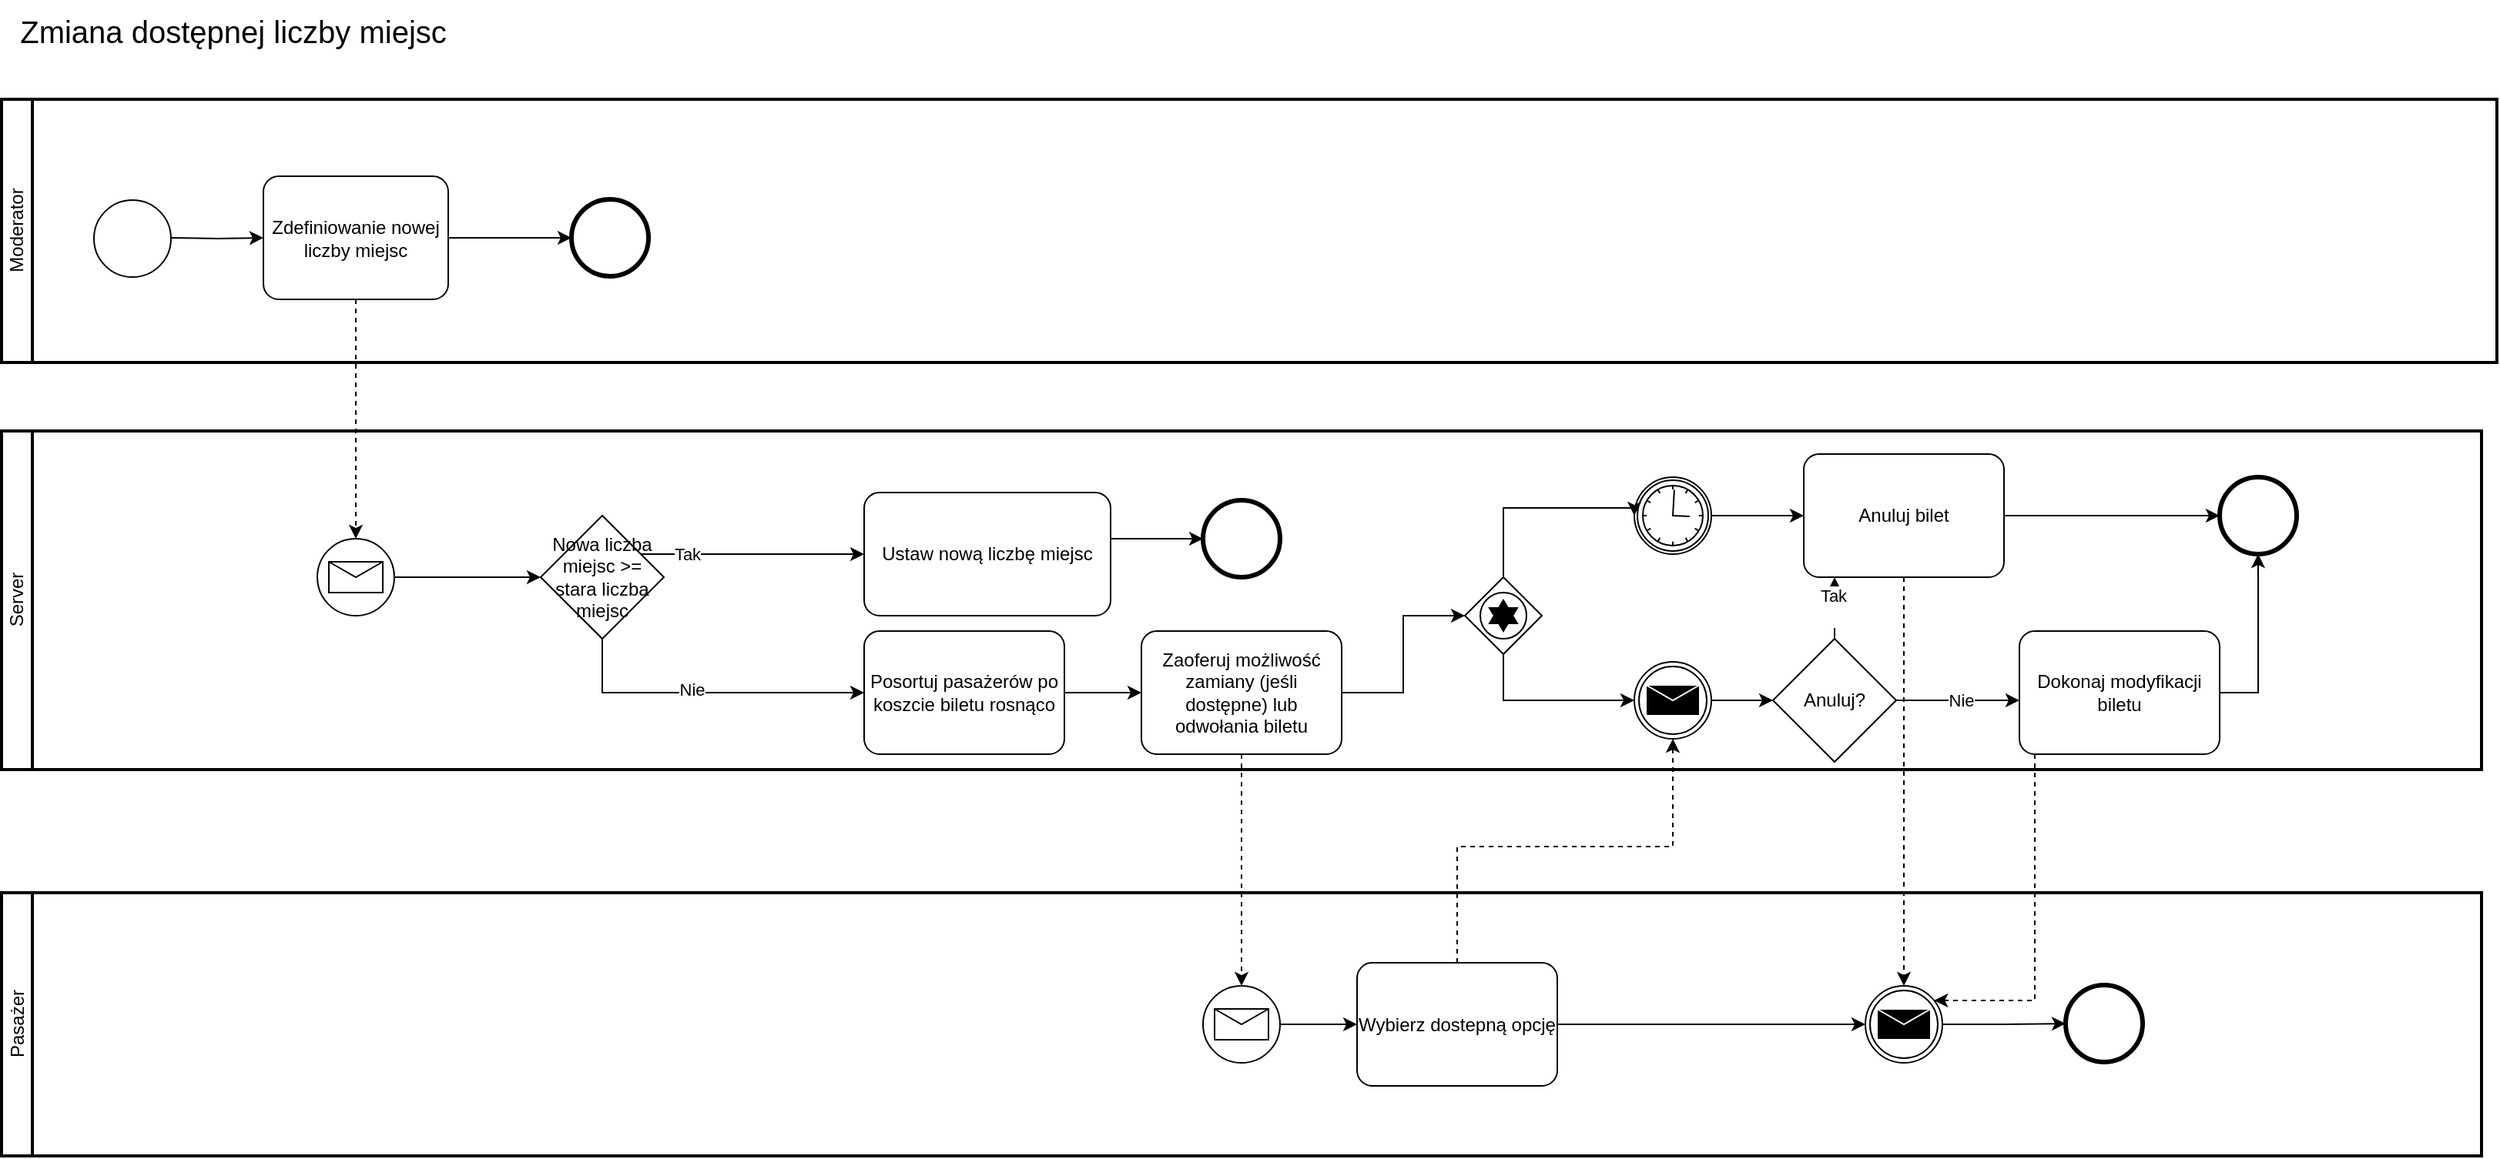 <mxfile version="24.0.7" type="device">
  <diagram name="Page-1" id="2a216829-ef6e-dabb-86c1-c78162f3ba2b">
    <mxGraphModel dx="2231" dy="1219" grid="1" gridSize="10" guides="1" tooltips="1" connect="1" arrows="1" fold="1" page="1" pageScale="1" pageWidth="850" pageHeight="1100" background="none" math="0" shadow="0">
      <root>
        <mxCell id="0" />
        <mxCell id="1" parent="0" />
        <mxCell id="paOFy_psLyj11XpTuuCn-1" value="Moderator" style="swimlane;html=1;startSize=20;fontStyle=0;collapsible=0;horizontal=0;swimlaneLine=1;swimlaneFillColor=#ffffff;strokeWidth=2;" vertex="1" parent="1">
          <mxGeometry x="70" y="994.5" width="1620" height="171" as="geometry" />
        </mxCell>
        <mxCell id="paOFy_psLyj11XpTuuCn-3" value="Zdefiniowanie nowej liczby miejsc" style="points=[[0.25,0,0],[0.5,0,0],[0.75,0,0],[1,0.25,0],[1,0.5,0],[1,0.75,0],[0.75,1,0],[0.5,1,0],[0.25,1,0],[0,0.75,0],[0,0.5,0],[0,0.25,0]];shape=mxgraph.bpmn.task;whiteSpace=wrap;rectStyle=rounded;size=10;taskMarker=abstract;fontSize=12;" vertex="1" parent="paOFy_psLyj11XpTuuCn-1">
          <mxGeometry x="170" y="50" width="120" height="80" as="geometry" />
        </mxCell>
        <mxCell id="paOFy_psLyj11XpTuuCn-6" style="edgeStyle=orthogonalEdgeStyle;rounded=0;orthogonalLoop=1;jettySize=auto;html=1;entryX=0;entryY=0.5;entryDx=0;entryDy=0;entryPerimeter=0;" edge="1" parent="paOFy_psLyj11XpTuuCn-1" target="paOFy_psLyj11XpTuuCn-3">
          <mxGeometry relative="1" as="geometry">
            <mxPoint x="110" y="90" as="sourcePoint" />
          </mxGeometry>
        </mxCell>
        <mxCell id="paOFy_psLyj11XpTuuCn-74" value="" style="points=[[0.145,0.145,0],[0.5,0,0],[0.855,0.145,0],[1,0.5,0],[0.855,0.855,0],[0.5,1,0],[0.145,0.855,0],[0,0.5,0]];shape=mxgraph.bpmn.event;html=1;verticalLabelPosition=bottom;labelBackgroundColor=#ffffff;verticalAlign=top;align=center;perimeter=ellipsePerimeter;outlineConnect=0;aspect=fixed;outline=standard;symbol=general;" vertex="1" parent="paOFy_psLyj11XpTuuCn-1">
          <mxGeometry x="60" y="65.5" width="50" height="50" as="geometry" />
        </mxCell>
        <mxCell id="paOFy_psLyj11XpTuuCn-130" value="" style="points=[[0.145,0.145,0],[0.5,0,0],[0.855,0.145,0],[1,0.5,0],[0.855,0.855,0],[0.5,1,0],[0.145,0.855,0],[0,0.5,0]];shape=mxgraph.bpmn.event;html=1;verticalLabelPosition=bottom;labelBackgroundColor=#ffffff;verticalAlign=top;align=center;perimeter=ellipsePerimeter;outlineConnect=0;aspect=fixed;outline=end;symbol=terminate2;" vertex="1" parent="paOFy_psLyj11XpTuuCn-1">
          <mxGeometry x="370" y="65" width="50" height="50" as="geometry" />
        </mxCell>
        <mxCell id="paOFy_psLyj11XpTuuCn-131" style="edgeStyle=orthogonalEdgeStyle;rounded=0;orthogonalLoop=1;jettySize=auto;html=1;entryX=0;entryY=0.5;entryDx=0;entryDy=0;entryPerimeter=0;" edge="1" parent="paOFy_psLyj11XpTuuCn-1" source="paOFy_psLyj11XpTuuCn-3" target="paOFy_psLyj11XpTuuCn-130">
          <mxGeometry relative="1" as="geometry" />
        </mxCell>
        <mxCell id="paOFy_psLyj11XpTuuCn-7" value="&lt;span style=&quot;font-size: 20px;&quot;&gt;Zmiana dostępnej liczby miejsc&lt;/span&gt;" style="text;html=1;align=center;verticalAlign=middle;resizable=0;points=[];autosize=1;strokeColor=none;fillColor=none;" vertex="1" parent="1">
          <mxGeometry x="70" y="930" width="300" height="40" as="geometry" />
        </mxCell>
        <mxCell id="paOFy_psLyj11XpTuuCn-8" value="Server" style="swimlane;html=1;startSize=20;fontStyle=0;collapsible=0;horizontal=0;swimlaneLine=1;swimlaneFillColor=#ffffff;strokeWidth=2;" vertex="1" parent="1">
          <mxGeometry x="70" y="1210" width="1610" height="220" as="geometry" />
        </mxCell>
        <mxCell id="paOFy_psLyj11XpTuuCn-77" style="edgeStyle=orthogonalEdgeStyle;rounded=0;orthogonalLoop=1;jettySize=auto;html=1;" edge="1" parent="paOFy_psLyj11XpTuuCn-8" source="paOFy_psLyj11XpTuuCn-73" target="paOFy_psLyj11XpTuuCn-78">
          <mxGeometry relative="1" as="geometry">
            <mxPoint x="340" y="95" as="targetPoint" />
          </mxGeometry>
        </mxCell>
        <mxCell id="paOFy_psLyj11XpTuuCn-73" value="" style="points=[[0.145,0.145,0],[0.5,0,0],[0.855,0.145,0],[1,0.5,0],[0.855,0.855,0],[0.5,1,0],[0.145,0.855,0],[0,0.5,0]];shape=mxgraph.bpmn.event;html=1;verticalLabelPosition=bottom;labelBackgroundColor=#ffffff;verticalAlign=top;align=center;perimeter=ellipsePerimeter;outlineConnect=0;aspect=fixed;outline=standard;symbol=message;" vertex="1" parent="paOFy_psLyj11XpTuuCn-8">
          <mxGeometry x="205" y="70" width="50" height="50" as="geometry" />
        </mxCell>
        <mxCell id="paOFy_psLyj11XpTuuCn-80" style="edgeStyle=orthogonalEdgeStyle;rounded=0;orthogonalLoop=1;jettySize=auto;html=1;" edge="1" parent="paOFy_psLyj11XpTuuCn-8" source="paOFy_psLyj11XpTuuCn-78" target="paOFy_psLyj11XpTuuCn-79">
          <mxGeometry relative="1" as="geometry">
            <Array as="points">
              <mxPoint x="460" y="80" />
              <mxPoint x="460" y="80" />
            </Array>
          </mxGeometry>
        </mxCell>
        <mxCell id="paOFy_psLyj11XpTuuCn-81" value="Tak" style="edgeLabel;html=1;align=center;verticalAlign=middle;resizable=0;points=[];" vertex="1" connectable="0" parent="paOFy_psLyj11XpTuuCn-80">
          <mxGeometry x="0.277" y="3" relative="1" as="geometry">
            <mxPoint x="-63" y="3" as="offset" />
          </mxGeometry>
        </mxCell>
        <mxCell id="paOFy_psLyj11XpTuuCn-84" style="edgeStyle=orthogonalEdgeStyle;rounded=0;orthogonalLoop=1;jettySize=auto;html=1;" edge="1" parent="paOFy_psLyj11XpTuuCn-8" source="paOFy_psLyj11XpTuuCn-78" target="paOFy_psLyj11XpTuuCn-83">
          <mxGeometry relative="1" as="geometry">
            <Array as="points">
              <mxPoint x="390" y="170" />
            </Array>
          </mxGeometry>
        </mxCell>
        <mxCell id="paOFy_psLyj11XpTuuCn-85" value="Nie" style="edgeLabel;html=1;align=center;verticalAlign=middle;resizable=0;points=[];" vertex="1" connectable="0" parent="paOFy_psLyj11XpTuuCn-84">
          <mxGeometry x="-0.093" y="2" relative="1" as="geometry">
            <mxPoint as="offset" />
          </mxGeometry>
        </mxCell>
        <mxCell id="paOFy_psLyj11XpTuuCn-78" value="Nowa liczba miejsc &amp;gt;= stara liczba miejsc" style="rhombus;whiteSpace=wrap;html=1;" vertex="1" parent="paOFy_psLyj11XpTuuCn-8">
          <mxGeometry x="350" y="55" width="80" height="80" as="geometry" />
        </mxCell>
        <mxCell id="paOFy_psLyj11XpTuuCn-119" style="edgeStyle=orthogonalEdgeStyle;rounded=0;orthogonalLoop=1;jettySize=auto;html=1;" edge="1" parent="paOFy_psLyj11XpTuuCn-8" source="paOFy_psLyj11XpTuuCn-79" target="paOFy_psLyj11XpTuuCn-118">
          <mxGeometry relative="1" as="geometry">
            <Array as="points">
              <mxPoint x="730" y="70" />
              <mxPoint x="730" y="70" />
            </Array>
          </mxGeometry>
        </mxCell>
        <mxCell id="paOFy_psLyj11XpTuuCn-79" value="Ustaw nową liczbę miejsc" style="points=[[0.25,0,0],[0.5,0,0],[0.75,0,0],[1,0.25,0],[1,0.5,0],[1,0.75,0],[0.75,1,0],[0.5,1,0],[0.25,1,0],[0,0.75,0],[0,0.5,0],[0,0.25,0]];shape=mxgraph.bpmn.task;whiteSpace=wrap;rectStyle=rounded;size=10;taskMarker=abstract;fontSize=12;" vertex="1" parent="paOFy_psLyj11XpTuuCn-8">
          <mxGeometry x="560" y="40" width="160" height="80" as="geometry" />
        </mxCell>
        <mxCell id="paOFy_psLyj11XpTuuCn-83" value="Posortuj pasażerów po koszcie biletu rosnąco" style="points=[[0.25,0,0],[0.5,0,0],[0.75,0,0],[1,0.25,0],[1,0.5,0],[1,0.75,0],[0.75,1,0],[0.5,1,0],[0.25,1,0],[0,0.75,0],[0,0.5,0],[0,0.25,0]];shape=mxgraph.bpmn.task;whiteSpace=wrap;rectStyle=rounded;size=10;taskMarker=abstract;fontSize=12;" vertex="1" parent="paOFy_psLyj11XpTuuCn-8">
          <mxGeometry x="560" y="130" width="130" height="80" as="geometry" />
        </mxCell>
        <mxCell id="paOFy_psLyj11XpTuuCn-99" style="edgeStyle=orthogonalEdgeStyle;rounded=0;orthogonalLoop=1;jettySize=auto;html=1;" edge="1" parent="paOFy_psLyj11XpTuuCn-8" source="paOFy_psLyj11XpTuuCn-87" target="paOFy_psLyj11XpTuuCn-98">
          <mxGeometry relative="1" as="geometry" />
        </mxCell>
        <mxCell id="paOFy_psLyj11XpTuuCn-87" value="Zaoferuj możliwość zamiany (jeśli dostępne) lub odwołania biletu" style="points=[[0.25,0,0],[0.5,0,0],[0.75,0,0],[1,0.25,0],[1,0.5,0],[1,0.75,0],[0.75,1,0],[0.5,1,0],[0.25,1,0],[0,0.75,0],[0,0.5,0],[0,0.25,0]];shape=mxgraph.bpmn.task;whiteSpace=wrap;rectStyle=rounded;size=10;taskMarker=abstract;fontSize=12;" vertex="1" parent="paOFy_psLyj11XpTuuCn-8">
          <mxGeometry x="740" y="130" width="130" height="80" as="geometry" />
        </mxCell>
        <mxCell id="paOFy_psLyj11XpTuuCn-88" style="edgeStyle=orthogonalEdgeStyle;rounded=0;orthogonalLoop=1;jettySize=auto;html=1;entryX=0;entryY=0.5;entryDx=0;entryDy=0;entryPerimeter=0;" edge="1" parent="paOFy_psLyj11XpTuuCn-8" source="paOFy_psLyj11XpTuuCn-83" target="paOFy_psLyj11XpTuuCn-87">
          <mxGeometry relative="1" as="geometry" />
        </mxCell>
        <mxCell id="paOFy_psLyj11XpTuuCn-103" style="edgeStyle=orthogonalEdgeStyle;rounded=0;orthogonalLoop=1;jettySize=auto;html=1;entryX=0;entryY=0.5;entryDx=0;entryDy=0;entryPerimeter=0;" edge="1" parent="paOFy_psLyj11XpTuuCn-8" source="paOFy_psLyj11XpTuuCn-94" target="paOFy_psLyj11XpTuuCn-104">
          <mxGeometry relative="1" as="geometry">
            <mxPoint x="1160" y="155" as="targetPoint" />
          </mxGeometry>
        </mxCell>
        <mxCell id="paOFy_psLyj11XpTuuCn-94" value="" style="points=[[0.145,0.145,0],[0.5,0,0],[0.855,0.145,0],[1,0.5,0],[0.855,0.855,0],[0.5,1,0],[0.145,0.855,0],[0,0.5,0]];shape=mxgraph.bpmn.event;html=1;verticalLabelPosition=bottom;labelBackgroundColor=#ffffff;verticalAlign=top;align=center;perimeter=ellipsePerimeter;outlineConnect=0;aspect=fixed;outline=catching;symbol=timer;" vertex="1" parent="paOFy_psLyj11XpTuuCn-8">
          <mxGeometry x="1060" y="30" width="50" height="50" as="geometry" />
        </mxCell>
        <mxCell id="paOFy_psLyj11XpTuuCn-102" style="edgeStyle=orthogonalEdgeStyle;rounded=0;orthogonalLoop=1;jettySize=auto;html=1;entryX=0;entryY=0.5;entryDx=0;entryDy=0;entryPerimeter=0;" edge="1" parent="paOFy_psLyj11XpTuuCn-8" source="paOFy_psLyj11XpTuuCn-98" target="paOFy_psLyj11XpTuuCn-94">
          <mxGeometry relative="1" as="geometry">
            <mxPoint x="1060.505" y="50" as="targetPoint" />
            <Array as="points">
              <mxPoint x="975" y="50" />
              <mxPoint x="1060" y="50" />
            </Array>
          </mxGeometry>
        </mxCell>
        <mxCell id="paOFy_psLyj11XpTuuCn-116" style="edgeStyle=orthogonalEdgeStyle;rounded=0;orthogonalLoop=1;jettySize=auto;html=1;" edge="1" parent="paOFy_psLyj11XpTuuCn-8" source="paOFy_psLyj11XpTuuCn-98" target="paOFy_psLyj11XpTuuCn-113">
          <mxGeometry relative="1" as="geometry">
            <Array as="points">
              <mxPoint x="975" y="175" />
            </Array>
          </mxGeometry>
        </mxCell>
        <mxCell id="paOFy_psLyj11XpTuuCn-98" value="" style="points=[[0.25,0.25,0],[0.5,0,0],[0.75,0.25,0],[1,0.5,0],[0.75,0.75,0],[0.5,1,0],[0.25,0.75,0],[0,0.5,0]];shape=mxgraph.bpmn.gateway2;html=1;verticalLabelPosition=bottom;labelBackgroundColor=#ffffff;verticalAlign=top;align=center;perimeter=rhombusPerimeter;outlineConnect=0;outline=standard;symbol=star;" vertex="1" parent="paOFy_psLyj11XpTuuCn-8">
          <mxGeometry x="950" y="95" width="50" height="50" as="geometry" />
        </mxCell>
        <mxCell id="paOFy_psLyj11XpTuuCn-106" style="edgeStyle=orthogonalEdgeStyle;rounded=0;orthogonalLoop=1;jettySize=auto;html=1;" edge="1" parent="paOFy_psLyj11XpTuuCn-8" source="paOFy_psLyj11XpTuuCn-104" target="paOFy_psLyj11XpTuuCn-105">
          <mxGeometry relative="1" as="geometry" />
        </mxCell>
        <mxCell id="paOFy_psLyj11XpTuuCn-104" value="Anuluj bilet" style="points=[[0.25,0,0],[0.5,0,0],[0.75,0,0],[1,0.25,0],[1,0.5,0],[1,0.75,0],[0.75,1,0],[0.5,1,0],[0.25,1,0],[0,0.75,0],[0,0.5,0],[0,0.25,0]];shape=mxgraph.bpmn.task;whiteSpace=wrap;rectStyle=rounded;size=10;taskMarker=abstract;fontSize=12;" vertex="1" parent="paOFy_psLyj11XpTuuCn-8">
          <mxGeometry x="1170" y="15" width="130" height="80" as="geometry" />
        </mxCell>
        <mxCell id="paOFy_psLyj11XpTuuCn-105" value="" style="points=[[0.145,0.145,0],[0.5,0,0],[0.855,0.145,0],[1,0.5,0],[0.855,0.855,0],[0.5,1,0],[0.145,0.855,0],[0,0.5,0]];shape=mxgraph.bpmn.event;html=1;verticalLabelPosition=bottom;labelBackgroundColor=#ffffff;verticalAlign=top;align=center;perimeter=ellipsePerimeter;outlineConnect=0;aspect=fixed;outline=end;symbol=terminate2;" vertex="1" parent="paOFy_psLyj11XpTuuCn-8">
          <mxGeometry x="1440" y="30" width="50" height="50" as="geometry" />
        </mxCell>
        <mxCell id="paOFy_psLyj11XpTuuCn-123" style="edgeStyle=orthogonalEdgeStyle;rounded=0;orthogonalLoop=1;jettySize=auto;html=1;entryX=0;entryY=0.5;entryDx=0;entryDy=0;" edge="1" parent="paOFy_psLyj11XpTuuCn-8" source="paOFy_psLyj11XpTuuCn-113" target="paOFy_psLyj11XpTuuCn-122">
          <mxGeometry relative="1" as="geometry" />
        </mxCell>
        <mxCell id="paOFy_psLyj11XpTuuCn-113" value="" style="points=[[0.145,0.145,0],[0.5,0,0],[0.855,0.145,0],[1,0.5,0],[0.855,0.855,0],[0.5,1,0],[0.145,0.855,0],[0,0.5,0]];shape=mxgraph.bpmn.event;html=1;verticalLabelPosition=bottom;labelBackgroundColor=#ffffff;verticalAlign=top;align=center;perimeter=ellipsePerimeter;outlineConnect=0;aspect=fixed;outline=throwing;symbol=message;" vertex="1" parent="paOFy_psLyj11XpTuuCn-8">
          <mxGeometry x="1060" y="150" width="50" height="50" as="geometry" />
        </mxCell>
        <mxCell id="paOFy_psLyj11XpTuuCn-118" value="" style="points=[[0.145,0.145,0],[0.5,0,0],[0.855,0.145,0],[1,0.5,0],[0.855,0.855,0],[0.5,1,0],[0.145,0.855,0],[0,0.5,0]];shape=mxgraph.bpmn.event;html=1;verticalLabelPosition=bottom;labelBackgroundColor=#ffffff;verticalAlign=top;align=center;perimeter=ellipsePerimeter;outlineConnect=0;aspect=fixed;outline=end;symbol=terminate2;" vertex="1" parent="paOFy_psLyj11XpTuuCn-8">
          <mxGeometry x="780" y="45" width="50" height="50" as="geometry" />
        </mxCell>
        <mxCell id="paOFy_psLyj11XpTuuCn-128" style="edgeStyle=orthogonalEdgeStyle;rounded=0;orthogonalLoop=1;jettySize=auto;html=1;" edge="1" parent="paOFy_psLyj11XpTuuCn-8" source="paOFy_psLyj11XpTuuCn-120" target="paOFy_psLyj11XpTuuCn-105">
          <mxGeometry relative="1" as="geometry">
            <Array as="points">
              <mxPoint x="1465" y="170" />
            </Array>
          </mxGeometry>
        </mxCell>
        <mxCell id="paOFy_psLyj11XpTuuCn-120" value="Dokonaj modyfikacji biletu" style="points=[[0.25,0,0],[0.5,0,0],[0.75,0,0],[1,0.25,0],[1,0.5,0],[1,0.75,0],[0.75,1,0],[0.5,1,0],[0.25,1,0],[0,0.75,0],[0,0.5,0],[0,0.25,0]];shape=mxgraph.bpmn.task;whiteSpace=wrap;rectStyle=rounded;size=10;taskMarker=abstract;fontSize=12;" vertex="1" parent="paOFy_psLyj11XpTuuCn-8">
          <mxGeometry x="1310" y="130" width="130" height="80" as="geometry" />
        </mxCell>
        <mxCell id="paOFy_psLyj11XpTuuCn-124" style="edgeStyle=orthogonalEdgeStyle;rounded=0;orthogonalLoop=1;jettySize=auto;html=1;" edge="1" parent="paOFy_psLyj11XpTuuCn-8" source="paOFy_psLyj11XpTuuCn-122" target="paOFy_psLyj11XpTuuCn-104">
          <mxGeometry relative="1" as="geometry">
            <Array as="points">
              <mxPoint x="1190" y="100" />
              <mxPoint x="1190" y="100" />
            </Array>
          </mxGeometry>
        </mxCell>
        <mxCell id="paOFy_psLyj11XpTuuCn-126" value="Tak&lt;div&gt;&lt;br&gt;&lt;/div&gt;" style="edgeLabel;html=1;align=center;verticalAlign=middle;resizable=0;points=[];" vertex="1" connectable="0" parent="paOFy_psLyj11XpTuuCn-124">
          <mxGeometry x="0.042" y="1" relative="1" as="geometry">
            <mxPoint as="offset" />
          </mxGeometry>
        </mxCell>
        <mxCell id="paOFy_psLyj11XpTuuCn-125" style="edgeStyle=orthogonalEdgeStyle;rounded=0;orthogonalLoop=1;jettySize=auto;html=1;" edge="1" parent="paOFy_psLyj11XpTuuCn-8" source="paOFy_psLyj11XpTuuCn-122" target="paOFy_psLyj11XpTuuCn-120">
          <mxGeometry relative="1" as="geometry">
            <Array as="points">
              <mxPoint x="1290" y="175" />
              <mxPoint x="1290" y="175" />
            </Array>
          </mxGeometry>
        </mxCell>
        <mxCell id="paOFy_psLyj11XpTuuCn-127" value="Nie" style="edgeLabel;html=1;align=center;verticalAlign=middle;resizable=0;points=[];" vertex="1" connectable="0" parent="paOFy_psLyj11XpTuuCn-125">
          <mxGeometry x="0.046" relative="1" as="geometry">
            <mxPoint as="offset" />
          </mxGeometry>
        </mxCell>
        <mxCell id="paOFy_psLyj11XpTuuCn-122" value="Anuluj?" style="rhombus;whiteSpace=wrap;html=1;" vertex="1" parent="paOFy_psLyj11XpTuuCn-8">
          <mxGeometry x="1150" y="135" width="80" height="80" as="geometry" />
        </mxCell>
        <mxCell id="paOFy_psLyj11XpTuuCn-27" style="edgeStyle=orthogonalEdgeStyle;rounded=0;orthogonalLoop=1;jettySize=auto;html=1;entryX=0.5;entryY=1;entryDx=0;entryDy=0;entryPerimeter=0;strokeColor=none;" edge="1" parent="1">
          <mxGeometry relative="1" as="geometry">
            <mxPoint x="870.0" y="1325" as="targetPoint" />
            <mxPoint x="590.0" y="1490" as="sourcePoint" />
          </mxGeometry>
        </mxCell>
        <mxCell id="paOFy_psLyj11XpTuuCn-67" value="Pasażer" style="swimlane;html=1;startSize=20;fontStyle=0;collapsible=0;horizontal=0;swimlaneLine=1;swimlaneFillColor=#ffffff;strokeWidth=2;" vertex="1" parent="1">
          <mxGeometry x="70" y="1510" width="1610" height="171" as="geometry" />
        </mxCell>
        <mxCell id="paOFy_psLyj11XpTuuCn-92" style="edgeStyle=orthogonalEdgeStyle;rounded=0;orthogonalLoop=1;jettySize=auto;html=1;entryX=0;entryY=0.5;entryDx=0;entryDy=0;entryPerimeter=0;" edge="1" parent="paOFy_psLyj11XpTuuCn-67" source="paOFy_psLyj11XpTuuCn-89" target="paOFy_psLyj11XpTuuCn-93">
          <mxGeometry relative="1" as="geometry">
            <mxPoint x="870" y="86" as="targetPoint" />
          </mxGeometry>
        </mxCell>
        <mxCell id="paOFy_psLyj11XpTuuCn-89" value="" style="points=[[0.145,0.145,0],[0.5,0,0],[0.855,0.145,0],[1,0.5,0],[0.855,0.855,0],[0.5,1,0],[0.145,0.855,0],[0,0.5,0]];shape=mxgraph.bpmn.event;html=1;verticalLabelPosition=bottom;labelBackgroundColor=#ffffff;verticalAlign=top;align=center;perimeter=ellipsePerimeter;outlineConnect=0;aspect=fixed;outline=standard;symbol=message;" vertex="1" parent="paOFy_psLyj11XpTuuCn-67">
          <mxGeometry x="780" y="60.5" width="50" height="50" as="geometry" />
        </mxCell>
        <mxCell id="paOFy_psLyj11XpTuuCn-114" style="edgeStyle=orthogonalEdgeStyle;rounded=0;orthogonalLoop=1;jettySize=auto;html=1;" edge="1" parent="paOFy_psLyj11XpTuuCn-67" source="paOFy_psLyj11XpTuuCn-93" target="paOFy_psLyj11XpTuuCn-109">
          <mxGeometry relative="1" as="geometry">
            <mxPoint x="1070" y="85.5" as="targetPoint" />
          </mxGeometry>
        </mxCell>
        <mxCell id="paOFy_psLyj11XpTuuCn-93" value="Wybierz dostepną opcję" style="points=[[0.25,0,0],[0.5,0,0],[0.75,0,0],[1,0.25,0],[1,0.5,0],[1,0.75,0],[0.75,1,0],[0.5,1,0],[0.25,1,0],[0,0.75,0],[0,0.5,0],[0,0.25,0]];shape=mxgraph.bpmn.task;whiteSpace=wrap;rectStyle=rounded;size=10;taskMarker=abstract;fontSize=12;" vertex="1" parent="paOFy_psLyj11XpTuuCn-67">
          <mxGeometry x="880" y="45.5" width="130" height="80" as="geometry" />
        </mxCell>
        <mxCell id="paOFy_psLyj11XpTuuCn-111" style="edgeStyle=orthogonalEdgeStyle;rounded=0;orthogonalLoop=1;jettySize=auto;html=1;entryX=0;entryY=0.5;entryDx=0;entryDy=0;entryPerimeter=0;" edge="1" parent="paOFy_psLyj11XpTuuCn-67" source="paOFy_psLyj11XpTuuCn-109" target="paOFy_psLyj11XpTuuCn-112">
          <mxGeometry relative="1" as="geometry">
            <mxPoint x="1310" y="85.5" as="targetPoint" />
          </mxGeometry>
        </mxCell>
        <mxCell id="paOFy_psLyj11XpTuuCn-109" value="" style="points=[[0.145,0.145,0],[0.5,0,0],[0.855,0.145,0],[1,0.5,0],[0.855,0.855,0],[0.5,1,0],[0.145,0.855,0],[0,0.5,0]];shape=mxgraph.bpmn.event;html=1;verticalLabelPosition=bottom;labelBackgroundColor=#ffffff;verticalAlign=top;align=center;perimeter=ellipsePerimeter;outlineConnect=0;aspect=fixed;outline=throwing;symbol=message;" vertex="1" parent="paOFy_psLyj11XpTuuCn-67">
          <mxGeometry x="1210" y="60.5" width="50" height="50" as="geometry" />
        </mxCell>
        <mxCell id="paOFy_psLyj11XpTuuCn-112" value="" style="points=[[0.145,0.145,0],[0.5,0,0],[0.855,0.145,0],[1,0.5,0],[0.855,0.855,0],[0.5,1,0],[0.145,0.855,0],[0,0.5,0]];shape=mxgraph.bpmn.event;html=1;verticalLabelPosition=bottom;labelBackgroundColor=#ffffff;verticalAlign=top;align=center;perimeter=ellipsePerimeter;outlineConnect=0;aspect=fixed;outline=end;symbol=terminate2;" vertex="1" parent="paOFy_psLyj11XpTuuCn-67">
          <mxGeometry x="1340" y="60" width="50" height="50" as="geometry" />
        </mxCell>
        <mxCell id="paOFy_psLyj11XpTuuCn-75" style="edgeStyle=orthogonalEdgeStyle;rounded=0;orthogonalLoop=1;jettySize=auto;html=1;dashed=1;" edge="1" parent="1" source="paOFy_psLyj11XpTuuCn-3" target="paOFy_psLyj11XpTuuCn-73">
          <mxGeometry relative="1" as="geometry" />
        </mxCell>
        <mxCell id="paOFy_psLyj11XpTuuCn-90" style="edgeStyle=orthogonalEdgeStyle;rounded=0;orthogonalLoop=1;jettySize=auto;html=1;dashed=1;" edge="1" parent="1" source="paOFy_psLyj11XpTuuCn-87" target="paOFy_psLyj11XpTuuCn-89">
          <mxGeometry relative="1" as="geometry" />
        </mxCell>
        <mxCell id="paOFy_psLyj11XpTuuCn-108" style="edgeStyle=orthogonalEdgeStyle;rounded=0;orthogonalLoop=1;jettySize=auto;html=1;dashed=1;" edge="1" parent="1" source="paOFy_psLyj11XpTuuCn-104" target="paOFy_psLyj11XpTuuCn-109">
          <mxGeometry relative="1" as="geometry">
            <mxPoint x="1300" y="1570.5" as="targetPoint" />
          </mxGeometry>
        </mxCell>
        <mxCell id="paOFy_psLyj11XpTuuCn-117" style="edgeStyle=orthogonalEdgeStyle;rounded=0;orthogonalLoop=1;jettySize=auto;html=1;entryX=0.5;entryY=1;entryDx=0;entryDy=0;entryPerimeter=0;dashed=1;" edge="1" parent="1" source="paOFy_psLyj11XpTuuCn-93" target="paOFy_psLyj11XpTuuCn-113">
          <mxGeometry relative="1" as="geometry">
            <Array as="points">
              <mxPoint x="1015" y="1480" />
              <mxPoint x="1155" y="1480" />
            </Array>
          </mxGeometry>
        </mxCell>
        <mxCell id="paOFy_psLyj11XpTuuCn-129" style="edgeStyle=orthogonalEdgeStyle;rounded=0;orthogonalLoop=1;jettySize=auto;html=1;dashed=1;" edge="1" parent="1" source="paOFy_psLyj11XpTuuCn-120" target="paOFy_psLyj11XpTuuCn-109">
          <mxGeometry relative="1" as="geometry">
            <Array as="points">
              <mxPoint x="1390" y="1580" />
            </Array>
          </mxGeometry>
        </mxCell>
      </root>
    </mxGraphModel>
  </diagram>
</mxfile>
